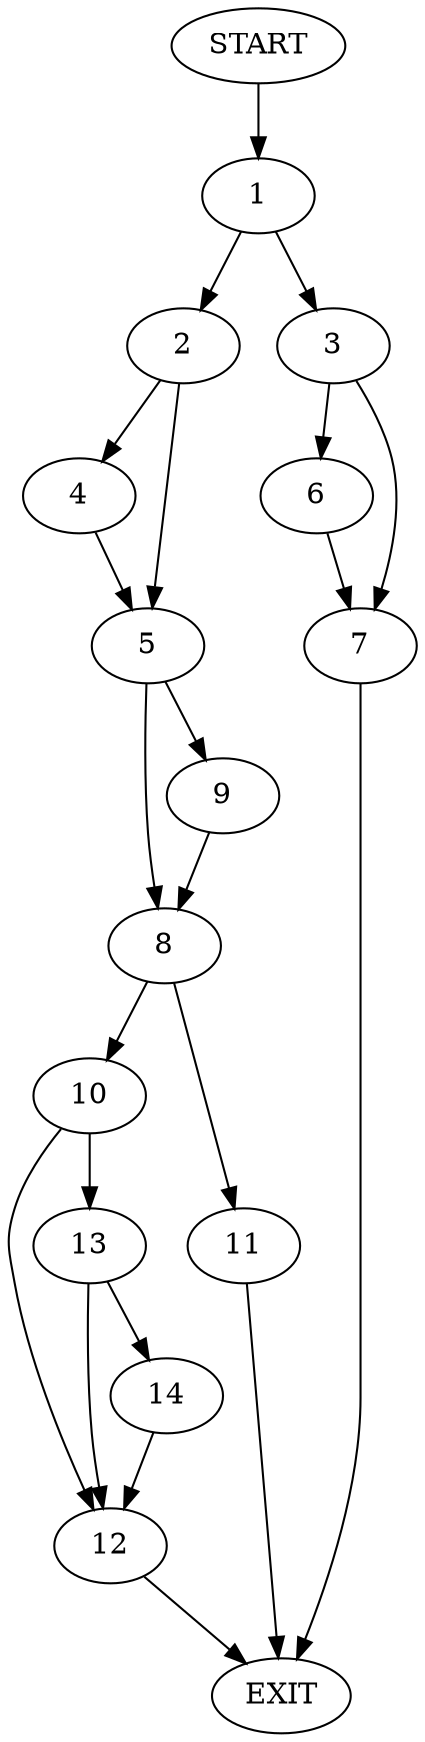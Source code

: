 digraph {
0 [label="START"]
15 [label="EXIT"]
0 -> 1
1 -> 2
1 -> 3
2 -> 4
2 -> 5
3 -> 6
3 -> 7
7 -> 15
6 -> 7
4 -> 5
5 -> 8
5 -> 9
8 -> 10
8 -> 11
9 -> 8
11 -> 15
10 -> 12
10 -> 13
12 -> 15
13 -> 12
13 -> 14
14 -> 12
}
